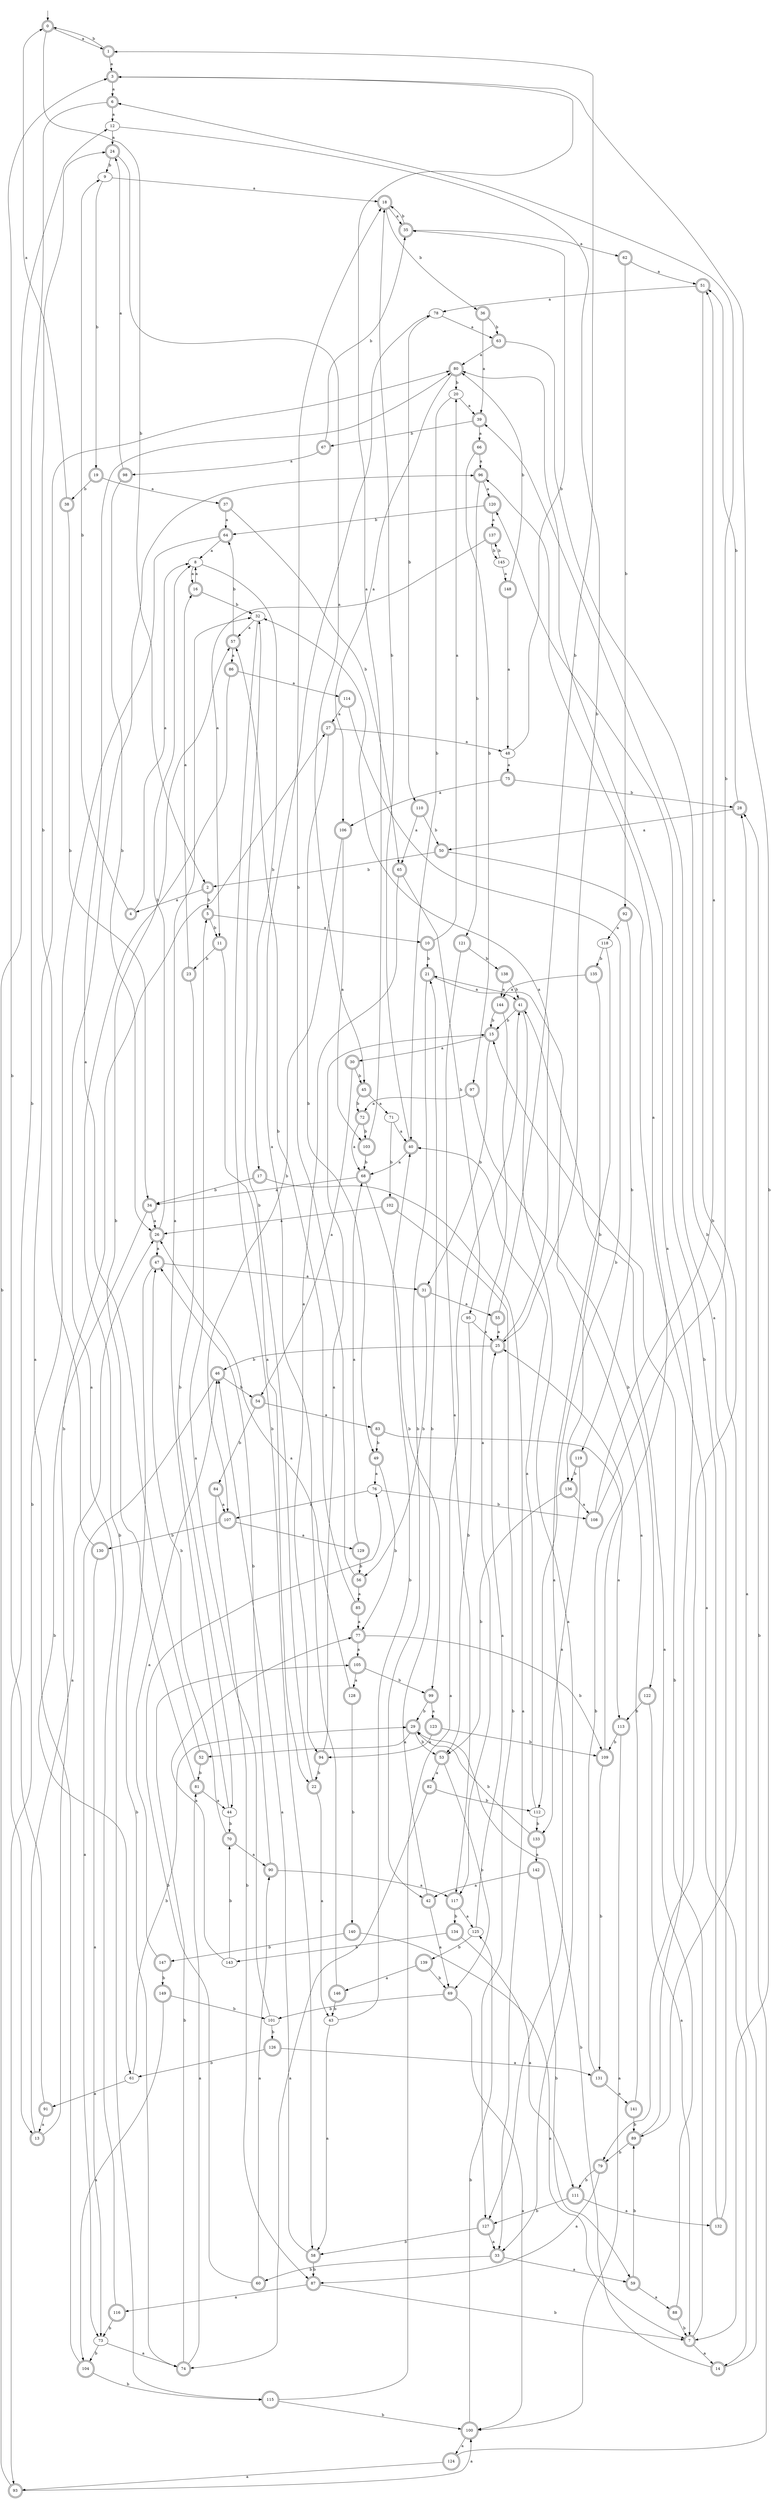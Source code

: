 digraph RandomDFA {
  __start0 [label="", shape=none];
  __start0 -> 0 [label=""];
  0 [shape=circle] [shape=doublecircle]
  0 -> 1 [label="a"]
  0 -> 2 [label="b"]
  1 [shape=doublecircle]
  1 -> 3 [label="a"]
  1 -> 0 [label="b"]
  2 [shape=doublecircle]
  2 -> 4 [label="a"]
  2 -> 5 [label="b"]
  3 [shape=doublecircle]
  3 -> 6 [label="a"]
  3 -> 7 [label="b"]
  4 [shape=doublecircle]
  4 -> 8 [label="a"]
  4 -> 9 [label="b"]
  5 [shape=doublecircle]
  5 -> 10 [label="a"]
  5 -> 11 [label="b"]
  6 [shape=doublecircle]
  6 -> 12 [label="a"]
  6 -> 13 [label="b"]
  7 [shape=doublecircle]
  7 -> 14 [label="a"]
  7 -> 15 [label="b"]
  8
  8 -> 16 [label="a"]
  8 -> 17 [label="b"]
  9
  9 -> 18 [label="a"]
  9 -> 19 [label="b"]
  10 [shape=doublecircle]
  10 -> 20 [label="a"]
  10 -> 21 [label="b"]
  11 [shape=doublecircle]
  11 -> 22 [label="a"]
  11 -> 23 [label="b"]
  12
  12 -> 24 [label="a"]
  12 -> 25 [label="b"]
  13 [shape=doublecircle]
  13 -> 26 [label="a"]
  13 -> 27 [label="b"]
  14 [shape=doublecircle]
  14 -> 28 [label="a"]
  14 -> 29 [label="b"]
  15 [shape=doublecircle]
  15 -> 30 [label="a"]
  15 -> 31 [label="b"]
  16 [shape=doublecircle]
  16 -> 8 [label="a"]
  16 -> 32 [label="b"]
  17 [shape=doublecircle]
  17 -> 33 [label="a"]
  17 -> 34 [label="b"]
  18 [shape=doublecircle]
  18 -> 35 [label="a"]
  18 -> 36 [label="b"]
  19 [shape=doublecircle]
  19 -> 37 [label="a"]
  19 -> 38 [label="b"]
  20
  20 -> 39 [label="a"]
  20 -> 40 [label="b"]
  21 [shape=doublecircle]
  21 -> 41 [label="a"]
  21 -> 42 [label="b"]
  22 [shape=doublecircle]
  22 -> 43 [label="a"]
  22 -> 32 [label="b"]
  23 [shape=doublecircle]
  23 -> 16 [label="a"]
  23 -> 44 [label="b"]
  24 [shape=doublecircle]
  24 -> 45 [label="a"]
  24 -> 9 [label="b"]
  25 [shape=doublecircle]
  25 -> 32 [label="a"]
  25 -> 46 [label="b"]
  26 [shape=doublecircle]
  26 -> 47 [label="a"]
  26 -> 8 [label="b"]
  27 [shape=doublecircle]
  27 -> 48 [label="a"]
  27 -> 49 [label="b"]
  28 [shape=doublecircle]
  28 -> 50 [label="a"]
  28 -> 51 [label="b"]
  29 [shape=doublecircle]
  29 -> 52 [label="a"]
  29 -> 53 [label="b"]
  30 [shape=doublecircle]
  30 -> 54 [label="a"]
  30 -> 45 [label="b"]
  31 [shape=doublecircle]
  31 -> 55 [label="a"]
  31 -> 56 [label="b"]
  32
  32 -> 57 [label="a"]
  32 -> 58 [label="b"]
  33 [shape=doublecircle]
  33 -> 59 [label="a"]
  33 -> 60 [label="b"]
  34 [shape=doublecircle]
  34 -> 26 [label="a"]
  34 -> 61 [label="b"]
  35 [shape=doublecircle]
  35 -> 62 [label="a"]
  35 -> 18 [label="b"]
  36 [shape=doublecircle]
  36 -> 39 [label="a"]
  36 -> 63 [label="b"]
  37 [shape=doublecircle]
  37 -> 64 [label="a"]
  37 -> 65 [label="b"]
  38 [shape=doublecircle]
  38 -> 0 [label="a"]
  38 -> 34 [label="b"]
  39 [shape=doublecircle]
  39 -> 66 [label="a"]
  39 -> 67 [label="b"]
  40 [shape=doublecircle]
  40 -> 68 [label="a"]
  40 -> 18 [label="b"]
  41 [shape=doublecircle]
  41 -> 33 [label="a"]
  41 -> 15 [label="b"]
  42 [shape=doublecircle]
  42 -> 69 [label="a"]
  42 -> 21 [label="b"]
  43
  43 -> 58 [label="a"]
  43 -> 40 [label="b"]
  44
  44 -> 32 [label="a"]
  44 -> 70 [label="b"]
  45 [shape=doublecircle]
  45 -> 71 [label="a"]
  45 -> 72 [label="b"]
  46 [shape=doublecircle]
  46 -> 73 [label="a"]
  46 -> 54 [label="b"]
  47 [shape=doublecircle]
  47 -> 31 [label="a"]
  47 -> 74 [label="b"]
  48
  48 -> 75 [label="a"]
  48 -> 35 [label="b"]
  49 [shape=doublecircle]
  49 -> 76 [label="a"]
  49 -> 77 [label="b"]
  50 [shape=doublecircle]
  50 -> 14 [label="a"]
  50 -> 2 [label="b"]
  51 [shape=doublecircle]
  51 -> 78 [label="a"]
  51 -> 79 [label="b"]
  52 [shape=doublecircle]
  52 -> 80 [label="a"]
  52 -> 81 [label="b"]
  53 [shape=doublecircle]
  53 -> 82 [label="a"]
  53 -> 69 [label="b"]
  54 [shape=doublecircle]
  54 -> 83 [label="a"]
  54 -> 84 [label="b"]
  55 [shape=doublecircle]
  55 -> 25 [label="a"]
  55 -> 1 [label="b"]
  56 [shape=doublecircle]
  56 -> 85 [label="a"]
  56 -> 18 [label="b"]
  57 [shape=doublecircle]
  57 -> 86 [label="a"]
  57 -> 64 [label="b"]
  58 [shape=doublecircle]
  58 -> 46 [label="a"]
  58 -> 87 [label="b"]
  59 [shape=doublecircle]
  59 -> 88 [label="a"]
  59 -> 89 [label="b"]
  60 [shape=doublecircle]
  60 -> 90 [label="a"]
  60 -> 76 [label="b"]
  61
  61 -> 91 [label="a"]
  61 -> 29 [label="b"]
  62 [shape=doublecircle]
  62 -> 51 [label="a"]
  62 -> 92 [label="b"]
  63 [shape=doublecircle]
  63 -> 80 [label="a"]
  63 -> 89 [label="b"]
  64 [shape=doublecircle]
  64 -> 8 [label="a"]
  64 -> 93 [label="b"]
  65 [shape=doublecircle]
  65 -> 94 [label="a"]
  65 -> 95 [label="b"]
  66 [shape=doublecircle]
  66 -> 96 [label="a"]
  66 -> 97 [label="b"]
  67 [shape=doublecircle]
  67 -> 98 [label="a"]
  67 -> 35 [label="b"]
  68 [shape=doublecircle]
  68 -> 34 [label="a"]
  68 -> 99 [label="b"]
  69 [shape=doublecircle]
  69 -> 100 [label="a"]
  69 -> 101 [label="b"]
  70 [shape=doublecircle]
  70 -> 90 [label="a"]
  70 -> 47 [label="b"]
  71
  71 -> 40 [label="a"]
  71 -> 102 [label="b"]
  72 [shape=doublecircle]
  72 -> 68 [label="a"]
  72 -> 103 [label="b"]
  73
  73 -> 74 [label="a"]
  73 -> 104 [label="b"]
  74 [shape=doublecircle]
  74 -> 81 [label="a"]
  74 -> 105 [label="b"]
  75 [shape=doublecircle]
  75 -> 106 [label="a"]
  75 -> 28 [label="b"]
  76
  76 -> 107 [label="a"]
  76 -> 108 [label="b"]
  77 [shape=doublecircle]
  77 -> 105 [label="a"]
  77 -> 109 [label="b"]
  78
  78 -> 63 [label="a"]
  78 -> 110 [label="b"]
  79 [shape=doublecircle]
  79 -> 87 [label="a"]
  79 -> 111 [label="b"]
  80 [shape=doublecircle]
  80 -> 106 [label="a"]
  80 -> 20 [label="b"]
  81 [shape=doublecircle]
  81 -> 44 [label="a"]
  81 -> 57 [label="b"]
  82 [shape=doublecircle]
  82 -> 74 [label="a"]
  82 -> 112 [label="b"]
  83 [shape=doublecircle]
  83 -> 113 [label="a"]
  83 -> 49 [label="b"]
  84 [shape=doublecircle]
  84 -> 107 [label="a"]
  84 -> 87 [label="b"]
  85 [shape=doublecircle]
  85 -> 77 [label="a"]
  85 -> 57 [label="b"]
  86 [shape=doublecircle]
  86 -> 114 [label="a"]
  86 -> 115 [label="b"]
  87 [shape=doublecircle]
  87 -> 116 [label="a"]
  87 -> 7 [label="b"]
  88 [shape=doublecircle]
  88 -> 41 [label="a"]
  88 -> 7 [label="b"]
  89 [shape=doublecircle]
  89 -> 80 [label="a"]
  89 -> 79 [label="b"]
  90 [shape=doublecircle]
  90 -> 117 [label="a"]
  90 -> 47 [label="b"]
  91 [shape=doublecircle]
  91 -> 13 [label="a"]
  91 -> 3 [label="b"]
  92 [shape=doublecircle]
  92 -> 118 [label="a"]
  92 -> 119 [label="b"]
  93 [shape=doublecircle]
  93 -> 100 [label="a"]
  93 -> 12 [label="b"]
  94 [shape=doublecircle]
  94 -> 15 [label="a"]
  94 -> 22 [label="b"]
  95
  95 -> 25 [label="a"]
  95 -> 53 [label="b"]
  96 [shape=doublecircle]
  96 -> 120 [label="a"]
  96 -> 121 [label="b"]
  97 [shape=doublecircle]
  97 -> 72 [label="a"]
  97 -> 122 [label="b"]
  98 [shape=doublecircle]
  98 -> 24 [label="a"]
  98 -> 26 [label="b"]
  99 [shape=doublecircle]
  99 -> 123 [label="a"]
  99 -> 29 [label="b"]
  100 [shape=doublecircle]
  100 -> 124 [label="a"]
  100 -> 125 [label="b"]
  101
  101 -> 5 [label="a"]
  101 -> 126 [label="b"]
  102 [shape=doublecircle]
  102 -> 26 [label="a"]
  102 -> 127 [label="b"]
  103 [shape=doublecircle]
  103 -> 3 [label="a"]
  103 -> 68 [label="b"]
  104 [shape=doublecircle]
  104 -> 80 [label="a"]
  104 -> 115 [label="b"]
  105 [shape=doublecircle]
  105 -> 128 [label="a"]
  105 -> 99 [label="b"]
  106 [shape=doublecircle]
  106 -> 103 [label="a"]
  106 -> 107 [label="b"]
  107 [shape=doublecircle]
  107 -> 129 [label="a"]
  107 -> 130 [label="b"]
  108 [shape=doublecircle]
  108 -> 51 [label="a"]
  108 -> 6 [label="b"]
  109 [shape=doublecircle]
  109 -> 96 [label="a"]
  109 -> 131 [label="b"]
  110 [shape=doublecircle]
  110 -> 65 [label="a"]
  110 -> 50 [label="b"]
  111 [shape=doublecircle]
  111 -> 132 [label="a"]
  111 -> 127 [label="b"]
  112
  112 -> 40 [label="a"]
  112 -> 133 [label="b"]
  113 [shape=doublecircle]
  113 -> 100 [label="a"]
  113 -> 109 [label="b"]
  114 [shape=doublecircle]
  114 -> 27 [label="a"]
  114 -> 112 [label="b"]
  115 [shape=doublecircle]
  115 -> 41 [label="a"]
  115 -> 100 [label="b"]
  116 [shape=doublecircle]
  116 -> 96 [label="a"]
  116 -> 73 [label="b"]
  117 [shape=doublecircle]
  117 -> 125 [label="a"]
  117 -> 134 [label="b"]
  118
  118 -> 127 [label="a"]
  118 -> 135 [label="b"]
  119 [shape=doublecircle]
  119 -> 133 [label="a"]
  119 -> 136 [label="b"]
  120 [shape=doublecircle]
  120 -> 137 [label="a"]
  120 -> 64 [label="b"]
  121 [shape=doublecircle]
  121 -> 117 [label="a"]
  121 -> 138 [label="b"]
  122 [shape=doublecircle]
  122 -> 7 [label="a"]
  122 -> 113 [label="b"]
  123 [shape=doublecircle]
  123 -> 94 [label="a"]
  123 -> 109 [label="b"]
  124 [shape=doublecircle]
  124 -> 93 [label="a"]
  124 -> 28 [label="b"]
  125
  125 -> 25 [label="a"]
  125 -> 139 [label="b"]
  126 [shape=doublecircle]
  126 -> 131 [label="a"]
  126 -> 61 [label="b"]
  127 [shape=doublecircle]
  127 -> 33 [label="a"]
  127 -> 58 [label="b"]
  128 [shape=doublecircle]
  128 -> 26 [label="a"]
  128 -> 140 [label="b"]
  129 [shape=doublecircle]
  129 -> 68 [label="a"]
  129 -> 56 [label="b"]
  130 [shape=doublecircle]
  130 -> 73 [label="a"]
  130 -> 24 [label="b"]
  131 [shape=doublecircle]
  131 -> 141 [label="a"]
  131 -> 25 [label="b"]
  132 [shape=doublecircle]
  132 -> 39 [label="a"]
  132 -> 120 [label="b"]
  133 [shape=doublecircle]
  133 -> 142 [label="a"]
  133 -> 29 [label="b"]
  134 [shape=doublecircle]
  134 -> 111 [label="a"]
  134 -> 143 [label="b"]
  135 [shape=doublecircle]
  135 -> 144 [label="a"]
  135 -> 136 [label="b"]
  136 [shape=doublecircle]
  136 -> 108 [label="a"]
  136 -> 53 [label="b"]
  137 [shape=doublecircle]
  137 -> 11 [label="a"]
  137 -> 145 [label="b"]
  138 [shape=doublecircle]
  138 -> 144 [label="a"]
  138 -> 41 [label="b"]
  139 [shape=doublecircle]
  139 -> 146 [label="a"]
  139 -> 69 [label="b"]
  140 [shape=doublecircle]
  140 -> 7 [label="a"]
  140 -> 147 [label="b"]
  141 [shape=doublecircle]
  141 -> 21 [label="a"]
  141 -> 89 [label="b"]
  142 [shape=doublecircle]
  142 -> 42 [label="a"]
  142 -> 59 [label="b"]
  143
  143 -> 77 [label="a"]
  143 -> 70 [label="b"]
  144 [shape=doublecircle]
  144 -> 117 [label="a"]
  144 -> 15 [label="b"]
  145
  145 -> 148 [label="a"]
  145 -> 137 [label="b"]
  146 [shape=doublecircle]
  146 -> 78 [label="a"]
  146 -> 43 [label="b"]
  147 [shape=doublecircle]
  147 -> 46 [label="a"]
  147 -> 149 [label="b"]
  148 [shape=doublecircle]
  148 -> 48 [label="a"]
  148 -> 80 [label="b"]
  149 [shape=doublecircle]
  149 -> 104 [label="a"]
  149 -> 101 [label="b"]
}
